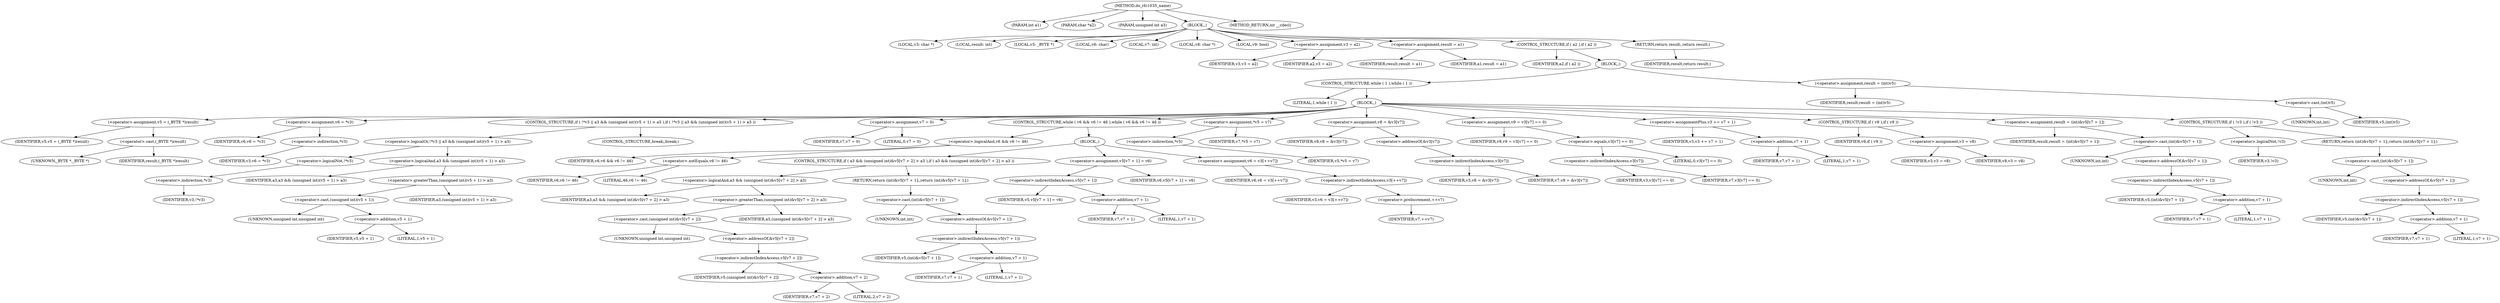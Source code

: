 digraph do_rfc1035_name {  
"1000108" [label = "(METHOD,do_rfc1035_name)" ]
"1000109" [label = "(PARAM,int a1)" ]
"1000110" [label = "(PARAM,char *a2)" ]
"1000111" [label = "(PARAM,unsigned int a3)" ]
"1000112" [label = "(BLOCK,,)" ]
"1000113" [label = "(LOCAL,v3: char *)" ]
"1000114" [label = "(LOCAL,result: int)" ]
"1000115" [label = "(LOCAL,v5: _BYTE *)" ]
"1000116" [label = "(LOCAL,v6: char)" ]
"1000117" [label = "(LOCAL,v7: int)" ]
"1000118" [label = "(LOCAL,v8: char *)" ]
"1000119" [label = "(LOCAL,v9: bool)" ]
"1000120" [label = "(<operator>.assignment,v3 = a2)" ]
"1000121" [label = "(IDENTIFIER,v3,v3 = a2)" ]
"1000122" [label = "(IDENTIFIER,a2,v3 = a2)" ]
"1000123" [label = "(<operator>.assignment,result = a1)" ]
"1000124" [label = "(IDENTIFIER,result,result = a1)" ]
"1000125" [label = "(IDENTIFIER,a1,result = a1)" ]
"1000126" [label = "(CONTROL_STRUCTURE,if ( a2 ),if ( a2 ))" ]
"1000127" [label = "(IDENTIFIER,a2,if ( a2 ))" ]
"1000128" [label = "(BLOCK,,)" ]
"1000129" [label = "(CONTROL_STRUCTURE,while ( 1 ),while ( 1 ))" ]
"1000130" [label = "(LITERAL,1,while ( 1 ))" ]
"1000131" [label = "(BLOCK,,)" ]
"1000132" [label = "(<operator>.assignment,v5 = (_BYTE *)result)" ]
"1000133" [label = "(IDENTIFIER,v5,v5 = (_BYTE *)result)" ]
"1000134" [label = "(<operator>.cast,(_BYTE *)result)" ]
"1000135" [label = "(UNKNOWN,_BYTE *,_BYTE *)" ]
"1000136" [label = "(IDENTIFIER,result,(_BYTE *)result)" ]
"1000137" [label = "(<operator>.assignment,v6 = *v3)" ]
"1000138" [label = "(IDENTIFIER,v6,v6 = *v3)" ]
"1000139" [label = "(<operator>.indirection,*v3)" ]
"1000140" [label = "(IDENTIFIER,v3,v6 = *v3)" ]
"1000141" [label = "(CONTROL_STRUCTURE,if ( !*v3 || a3 && (unsigned int)(v5 + 1) > a3 ),if ( !*v3 || a3 && (unsigned int)(v5 + 1) > a3 ))" ]
"1000142" [label = "(<operator>.logicalOr,!*v3 || a3 && (unsigned int)(v5 + 1) > a3)" ]
"1000143" [label = "(<operator>.logicalNot,!*v3)" ]
"1000144" [label = "(<operator>.indirection,*v3)" ]
"1000145" [label = "(IDENTIFIER,v3,!*v3)" ]
"1000146" [label = "(<operator>.logicalAnd,a3 && (unsigned int)(v5 + 1) > a3)" ]
"1000147" [label = "(IDENTIFIER,a3,a3 && (unsigned int)(v5 + 1) > a3)" ]
"1000148" [label = "(<operator>.greaterThan,(unsigned int)(v5 + 1) > a3)" ]
"1000149" [label = "(<operator>.cast,(unsigned int)(v5 + 1))" ]
"1000150" [label = "(UNKNOWN,unsigned int,unsigned int)" ]
"1000151" [label = "(<operator>.addition,v5 + 1)" ]
"1000152" [label = "(IDENTIFIER,v5,v5 + 1)" ]
"1000153" [label = "(LITERAL,1,v5 + 1)" ]
"1000154" [label = "(IDENTIFIER,a3,(unsigned int)(v5 + 1) > a3)" ]
"1000155" [label = "(CONTROL_STRUCTURE,break;,break;)" ]
"1000156" [label = "(<operator>.assignment,v7 = 0)" ]
"1000157" [label = "(IDENTIFIER,v7,v7 = 0)" ]
"1000158" [label = "(LITERAL,0,v7 = 0)" ]
"1000159" [label = "(CONTROL_STRUCTURE,while ( v6 && v6 != 46 ),while ( v6 && v6 != 46 ))" ]
"1000160" [label = "(<operator>.logicalAnd,v6 && v6 != 46)" ]
"1000161" [label = "(IDENTIFIER,v6,v6 && v6 != 46)" ]
"1000162" [label = "(<operator>.notEquals,v6 != 46)" ]
"1000163" [label = "(IDENTIFIER,v6,v6 != 46)" ]
"1000164" [label = "(LITERAL,46,v6 != 46)" ]
"1000165" [label = "(BLOCK,,)" ]
"1000166" [label = "(CONTROL_STRUCTURE,if ( a3 && (unsigned int)&v5[v7 + 2] > a3 ),if ( a3 && (unsigned int)&v5[v7 + 2] > a3 ))" ]
"1000167" [label = "(<operator>.logicalAnd,a3 && (unsigned int)&v5[v7 + 2] > a3)" ]
"1000168" [label = "(IDENTIFIER,a3,a3 && (unsigned int)&v5[v7 + 2] > a3)" ]
"1000169" [label = "(<operator>.greaterThan,(unsigned int)&v5[v7 + 2] > a3)" ]
"1000170" [label = "(<operator>.cast,(unsigned int)&v5[v7 + 2])" ]
"1000171" [label = "(UNKNOWN,unsigned int,unsigned int)" ]
"1000172" [label = "(<operator>.addressOf,&v5[v7 + 2])" ]
"1000173" [label = "(<operator>.indirectIndexAccess,v5[v7 + 2])" ]
"1000174" [label = "(IDENTIFIER,v5,(unsigned int)&v5[v7 + 2])" ]
"1000175" [label = "(<operator>.addition,v7 + 2)" ]
"1000176" [label = "(IDENTIFIER,v7,v7 + 2)" ]
"1000177" [label = "(LITERAL,2,v7 + 2)" ]
"1000178" [label = "(IDENTIFIER,a3,(unsigned int)&v5[v7 + 2] > a3)" ]
"1000179" [label = "(RETURN,return (int)&v5[v7 + 1];,return (int)&v5[v7 + 1];)" ]
"1000180" [label = "(<operator>.cast,(int)&v5[v7 + 1])" ]
"1000181" [label = "(UNKNOWN,int,int)" ]
"1000182" [label = "(<operator>.addressOf,&v5[v7 + 1])" ]
"1000183" [label = "(<operator>.indirectIndexAccess,v5[v7 + 1])" ]
"1000184" [label = "(IDENTIFIER,v5,(int)&v5[v7 + 1])" ]
"1000185" [label = "(<operator>.addition,v7 + 1)" ]
"1000186" [label = "(IDENTIFIER,v7,v7 + 1)" ]
"1000187" [label = "(LITERAL,1,v7 + 1)" ]
"1000188" [label = "(<operator>.assignment,v5[v7 + 1] = v6)" ]
"1000189" [label = "(<operator>.indirectIndexAccess,v5[v7 + 1])" ]
"1000190" [label = "(IDENTIFIER,v5,v5[v7 + 1] = v6)" ]
"1000191" [label = "(<operator>.addition,v7 + 1)" ]
"1000192" [label = "(IDENTIFIER,v7,v7 + 1)" ]
"1000193" [label = "(LITERAL,1,v7 + 1)" ]
"1000194" [label = "(IDENTIFIER,v6,v5[v7 + 1] = v6)" ]
"1000195" [label = "(<operator>.assignment,v6 = v3[++v7])" ]
"1000196" [label = "(IDENTIFIER,v6,v6 = v3[++v7])" ]
"1000197" [label = "(<operator>.indirectIndexAccess,v3[++v7])" ]
"1000198" [label = "(IDENTIFIER,v3,v6 = v3[++v7])" ]
"1000199" [label = "(<operator>.preIncrement,++v7)" ]
"1000200" [label = "(IDENTIFIER,v7,++v7)" ]
"1000201" [label = "(<operator>.assignment,*v5 = v7)" ]
"1000202" [label = "(<operator>.indirection,*v5)" ]
"1000203" [label = "(IDENTIFIER,v5,*v5 = v7)" ]
"1000204" [label = "(IDENTIFIER,v7,*v5 = v7)" ]
"1000205" [label = "(<operator>.assignment,v8 = &v3[v7])" ]
"1000206" [label = "(IDENTIFIER,v8,v8 = &v3[v7])" ]
"1000207" [label = "(<operator>.addressOf,&v3[v7])" ]
"1000208" [label = "(<operator>.indirectIndexAccess,v3[v7])" ]
"1000209" [label = "(IDENTIFIER,v3,v8 = &v3[v7])" ]
"1000210" [label = "(IDENTIFIER,v7,v8 = &v3[v7])" ]
"1000211" [label = "(<operator>.assignment,v9 = v3[v7] == 0)" ]
"1000212" [label = "(IDENTIFIER,v9,v9 = v3[v7] == 0)" ]
"1000213" [label = "(<operator>.equals,v3[v7] == 0)" ]
"1000214" [label = "(<operator>.indirectIndexAccess,v3[v7])" ]
"1000215" [label = "(IDENTIFIER,v3,v3[v7] == 0)" ]
"1000216" [label = "(IDENTIFIER,v7,v3[v7] == 0)" ]
"1000217" [label = "(LITERAL,0,v3[v7] == 0)" ]
"1000218" [label = "(<operator>.assignmentPlus,v3 += v7 + 1)" ]
"1000219" [label = "(IDENTIFIER,v3,v3 += v7 + 1)" ]
"1000220" [label = "(<operator>.addition,v7 + 1)" ]
"1000221" [label = "(IDENTIFIER,v7,v7 + 1)" ]
"1000222" [label = "(LITERAL,1,v7 + 1)" ]
"1000223" [label = "(CONTROL_STRUCTURE,if ( v9 ),if ( v9 ))" ]
"1000224" [label = "(IDENTIFIER,v9,if ( v9 ))" ]
"1000225" [label = "(<operator>.assignment,v3 = v8)" ]
"1000226" [label = "(IDENTIFIER,v3,v3 = v8)" ]
"1000227" [label = "(IDENTIFIER,v8,v3 = v8)" ]
"1000228" [label = "(<operator>.assignment,result = (int)&v5[v7 + 1])" ]
"1000229" [label = "(IDENTIFIER,result,result = (int)&v5[v7 + 1])" ]
"1000230" [label = "(<operator>.cast,(int)&v5[v7 + 1])" ]
"1000231" [label = "(UNKNOWN,int,int)" ]
"1000232" [label = "(<operator>.addressOf,&v5[v7 + 1])" ]
"1000233" [label = "(<operator>.indirectIndexAccess,v5[v7 + 1])" ]
"1000234" [label = "(IDENTIFIER,v5,(int)&v5[v7 + 1])" ]
"1000235" [label = "(<operator>.addition,v7 + 1)" ]
"1000236" [label = "(IDENTIFIER,v7,v7 + 1)" ]
"1000237" [label = "(LITERAL,1,v7 + 1)" ]
"1000238" [label = "(CONTROL_STRUCTURE,if ( !v3 ),if ( !v3 ))" ]
"1000239" [label = "(<operator>.logicalNot,!v3)" ]
"1000240" [label = "(IDENTIFIER,v3,!v3)" ]
"1000241" [label = "(RETURN,return (int)&v5[v7 + 1];,return (int)&v5[v7 + 1];)" ]
"1000242" [label = "(<operator>.cast,(int)&v5[v7 + 1])" ]
"1000243" [label = "(UNKNOWN,int,int)" ]
"1000244" [label = "(<operator>.addressOf,&v5[v7 + 1])" ]
"1000245" [label = "(<operator>.indirectIndexAccess,v5[v7 + 1])" ]
"1000246" [label = "(IDENTIFIER,v5,(int)&v5[v7 + 1])" ]
"1000247" [label = "(<operator>.addition,v7 + 1)" ]
"1000248" [label = "(IDENTIFIER,v7,v7 + 1)" ]
"1000249" [label = "(LITERAL,1,v7 + 1)" ]
"1000250" [label = "(<operator>.assignment,result = (int)v5)" ]
"1000251" [label = "(IDENTIFIER,result,result = (int)v5)" ]
"1000252" [label = "(<operator>.cast,(int)v5)" ]
"1000253" [label = "(UNKNOWN,int,int)" ]
"1000254" [label = "(IDENTIFIER,v5,(int)v5)" ]
"1000255" [label = "(RETURN,return result;,return result;)" ]
"1000256" [label = "(IDENTIFIER,result,return result;)" ]
"1000257" [label = "(METHOD_RETURN,int __cdecl)" ]
  "1000108" -> "1000109" 
  "1000108" -> "1000110" 
  "1000108" -> "1000111" 
  "1000108" -> "1000112" 
  "1000108" -> "1000257" 
  "1000112" -> "1000113" 
  "1000112" -> "1000114" 
  "1000112" -> "1000115" 
  "1000112" -> "1000116" 
  "1000112" -> "1000117" 
  "1000112" -> "1000118" 
  "1000112" -> "1000119" 
  "1000112" -> "1000120" 
  "1000112" -> "1000123" 
  "1000112" -> "1000126" 
  "1000112" -> "1000255" 
  "1000120" -> "1000121" 
  "1000120" -> "1000122" 
  "1000123" -> "1000124" 
  "1000123" -> "1000125" 
  "1000126" -> "1000127" 
  "1000126" -> "1000128" 
  "1000128" -> "1000129" 
  "1000128" -> "1000250" 
  "1000129" -> "1000130" 
  "1000129" -> "1000131" 
  "1000131" -> "1000132" 
  "1000131" -> "1000137" 
  "1000131" -> "1000141" 
  "1000131" -> "1000156" 
  "1000131" -> "1000159" 
  "1000131" -> "1000201" 
  "1000131" -> "1000205" 
  "1000131" -> "1000211" 
  "1000131" -> "1000218" 
  "1000131" -> "1000223" 
  "1000131" -> "1000228" 
  "1000131" -> "1000238" 
  "1000132" -> "1000133" 
  "1000132" -> "1000134" 
  "1000134" -> "1000135" 
  "1000134" -> "1000136" 
  "1000137" -> "1000138" 
  "1000137" -> "1000139" 
  "1000139" -> "1000140" 
  "1000141" -> "1000142" 
  "1000141" -> "1000155" 
  "1000142" -> "1000143" 
  "1000142" -> "1000146" 
  "1000143" -> "1000144" 
  "1000144" -> "1000145" 
  "1000146" -> "1000147" 
  "1000146" -> "1000148" 
  "1000148" -> "1000149" 
  "1000148" -> "1000154" 
  "1000149" -> "1000150" 
  "1000149" -> "1000151" 
  "1000151" -> "1000152" 
  "1000151" -> "1000153" 
  "1000156" -> "1000157" 
  "1000156" -> "1000158" 
  "1000159" -> "1000160" 
  "1000159" -> "1000165" 
  "1000160" -> "1000161" 
  "1000160" -> "1000162" 
  "1000162" -> "1000163" 
  "1000162" -> "1000164" 
  "1000165" -> "1000166" 
  "1000165" -> "1000188" 
  "1000165" -> "1000195" 
  "1000166" -> "1000167" 
  "1000166" -> "1000179" 
  "1000167" -> "1000168" 
  "1000167" -> "1000169" 
  "1000169" -> "1000170" 
  "1000169" -> "1000178" 
  "1000170" -> "1000171" 
  "1000170" -> "1000172" 
  "1000172" -> "1000173" 
  "1000173" -> "1000174" 
  "1000173" -> "1000175" 
  "1000175" -> "1000176" 
  "1000175" -> "1000177" 
  "1000179" -> "1000180" 
  "1000180" -> "1000181" 
  "1000180" -> "1000182" 
  "1000182" -> "1000183" 
  "1000183" -> "1000184" 
  "1000183" -> "1000185" 
  "1000185" -> "1000186" 
  "1000185" -> "1000187" 
  "1000188" -> "1000189" 
  "1000188" -> "1000194" 
  "1000189" -> "1000190" 
  "1000189" -> "1000191" 
  "1000191" -> "1000192" 
  "1000191" -> "1000193" 
  "1000195" -> "1000196" 
  "1000195" -> "1000197" 
  "1000197" -> "1000198" 
  "1000197" -> "1000199" 
  "1000199" -> "1000200" 
  "1000201" -> "1000202" 
  "1000201" -> "1000204" 
  "1000202" -> "1000203" 
  "1000205" -> "1000206" 
  "1000205" -> "1000207" 
  "1000207" -> "1000208" 
  "1000208" -> "1000209" 
  "1000208" -> "1000210" 
  "1000211" -> "1000212" 
  "1000211" -> "1000213" 
  "1000213" -> "1000214" 
  "1000213" -> "1000217" 
  "1000214" -> "1000215" 
  "1000214" -> "1000216" 
  "1000218" -> "1000219" 
  "1000218" -> "1000220" 
  "1000220" -> "1000221" 
  "1000220" -> "1000222" 
  "1000223" -> "1000224" 
  "1000223" -> "1000225" 
  "1000225" -> "1000226" 
  "1000225" -> "1000227" 
  "1000228" -> "1000229" 
  "1000228" -> "1000230" 
  "1000230" -> "1000231" 
  "1000230" -> "1000232" 
  "1000232" -> "1000233" 
  "1000233" -> "1000234" 
  "1000233" -> "1000235" 
  "1000235" -> "1000236" 
  "1000235" -> "1000237" 
  "1000238" -> "1000239" 
  "1000238" -> "1000241" 
  "1000239" -> "1000240" 
  "1000241" -> "1000242" 
  "1000242" -> "1000243" 
  "1000242" -> "1000244" 
  "1000244" -> "1000245" 
  "1000245" -> "1000246" 
  "1000245" -> "1000247" 
  "1000247" -> "1000248" 
  "1000247" -> "1000249" 
  "1000250" -> "1000251" 
  "1000250" -> "1000252" 
  "1000252" -> "1000253" 
  "1000252" -> "1000254" 
  "1000255" -> "1000256" 
}
